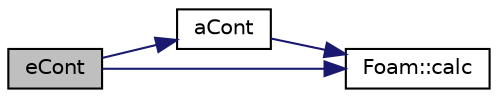 digraph "eCont"
{
  bgcolor="transparent";
  edge [fontname="Helvetica",fontsize="10",labelfontname="Helvetica",labelfontsize="10"];
  node [fontname="Helvetica",fontsize="10",shape=record];
  rankdir="LR";
  Node1 [label="eCont",height=0.2,width=0.4,color="black", fillcolor="grey75", style="filled", fontcolor="black"];
  Node1 -> Node2 [color="midnightblue",fontsize="10",style="solid",fontname="Helvetica"];
  Node2 [label="aCont",height=0.2,width=0.4,color="black",URL="$a00970.html#af4de464063d75d4bd1f19f7e7b535ff1",tooltip="Absorption coefficient for continuous phase. "];
  Node2 -> Node3 [color="midnightblue",fontsize="10",style="solid",fontname="Helvetica"];
  Node3 [label="Foam::calc",height=0.2,width=0.4,color="black",URL="$a10974.html#a0cd162e2e073202837b26ee22bda5c1d"];
  Node1 -> Node3 [color="midnightblue",fontsize="10",style="solid",fontname="Helvetica"];
}

